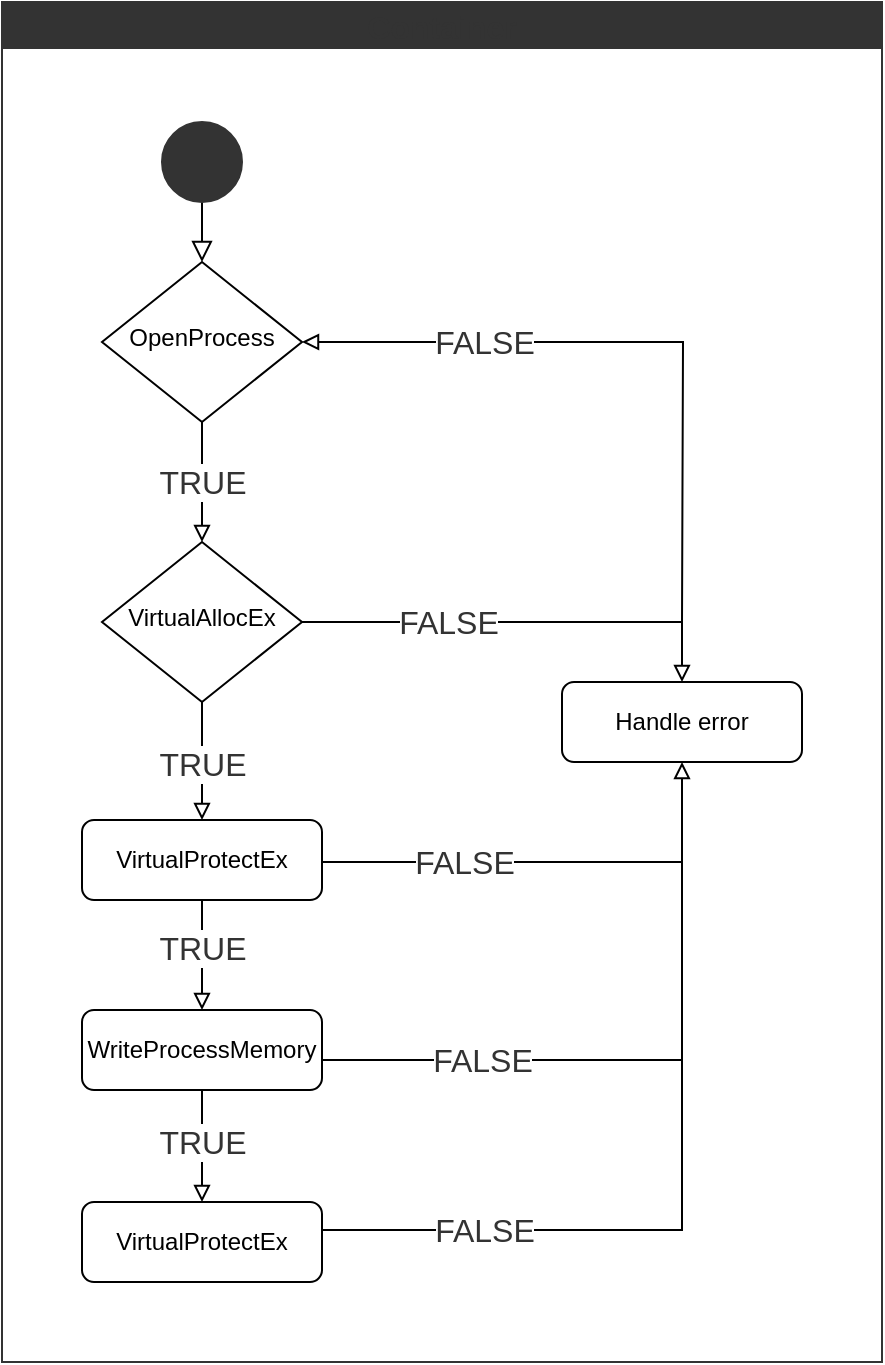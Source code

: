 <mxfile version="13.9.9" type="device"><diagram id="C5RBs43oDa-KdzZeNtuy" name="Page-1"><mxGraphModel dx="1185" dy="678" grid="1" gridSize="10" guides="1" tooltips="1" connect="1" arrows="1" fold="1" page="1" pageScale="1" pageWidth="827" pageHeight="1169" math="0" shadow="0"><root><mxCell id="WIyWlLk6GJQsqaUBKTNV-0"/><mxCell id="WIyWlLk6GJQsqaUBKTNV-1" parent="WIyWlLk6GJQsqaUBKTNV-0"/><mxCell id="WIyWlLk6GJQsqaUBKTNV-2" value="" style="rounded=0;html=1;jettySize=auto;orthogonalLoop=1;fontSize=11;endArrow=block;endFill=0;endSize=8;strokeWidth=1;shadow=0;labelBackgroundColor=none;edgeStyle=orthogonalEdgeStyle;exitX=0.5;exitY=1;exitDx=0;exitDy=0;" parent="WIyWlLk6GJQsqaUBKTNV-1" source="-G3xKFXNRVBdN6csnIHJ-7" target="WIyWlLk6GJQsqaUBKTNV-6" edge="1"><mxGeometry relative="1" as="geometry"><mxPoint x="140" y="120" as="sourcePoint"/><Array as="points"/></mxGeometry></mxCell><mxCell id="-G3xKFXNRVBdN6csnIHJ-11" style="edgeStyle=orthogonalEdgeStyle;rounded=0;orthogonalLoop=1;jettySize=auto;html=1;startArrow=block;startFill=0;endArrow=none;endFill=0;fontSize=16;fontColor=#333333;" edge="1" parent="WIyWlLk6GJQsqaUBKTNV-1" source="WIyWlLk6GJQsqaUBKTNV-6"><mxGeometry relative="1" as="geometry"><mxPoint x="380" y="330" as="targetPoint"/></mxGeometry></mxCell><mxCell id="-G3xKFXNRVBdN6csnIHJ-12" value="FALSE" style="edgeLabel;html=1;align=center;verticalAlign=middle;resizable=0;points=[];fontSize=16;fontColor=#333333;" vertex="1" connectable="0" parent="-G3xKFXNRVBdN6csnIHJ-11"><mxGeometry x="-0.167" y="-3" relative="1" as="geometry"><mxPoint x="-46.67" y="-3" as="offset"/></mxGeometry></mxCell><mxCell id="-G3xKFXNRVBdN6csnIHJ-15" style="edgeStyle=orthogonalEdgeStyle;rounded=0;orthogonalLoop=1;jettySize=auto;html=1;entryX=0.5;entryY=0;entryDx=0;entryDy=0;startArrow=none;startFill=0;endArrow=block;endFill=0;fontSize=16;fontColor=#333333;" edge="1" parent="WIyWlLk6GJQsqaUBKTNV-1" source="WIyWlLk6GJQsqaUBKTNV-6" target="WIyWlLk6GJQsqaUBKTNV-10"><mxGeometry relative="1" as="geometry"/></mxCell><mxCell id="-G3xKFXNRVBdN6csnIHJ-16" value="TRUE" style="edgeLabel;html=1;align=center;verticalAlign=middle;resizable=0;points=[];fontSize=16;fontColor=#333333;" vertex="1" connectable="0" parent="-G3xKFXNRVBdN6csnIHJ-15"><mxGeometry x="-0.217" relative="1" as="geometry"><mxPoint y="6.55" as="offset"/></mxGeometry></mxCell><mxCell id="WIyWlLk6GJQsqaUBKTNV-6" value="OpenProcess" style="rhombus;whiteSpace=wrap;html=1;shadow=0;fontFamily=Helvetica;fontSize=12;align=center;strokeWidth=1;spacing=6;spacingTop=-4;" parent="WIyWlLk6GJQsqaUBKTNV-1" vertex="1"><mxGeometry x="90" y="150" width="100" height="80" as="geometry"/></mxCell><mxCell id="-G3xKFXNRVBdN6csnIHJ-8" style="edgeStyle=orthogonalEdgeStyle;rounded=0;orthogonalLoop=1;jettySize=auto;html=1;fontSize=16;fontColor=#FFFFFF;endArrow=block;endFill=0;" edge="1" parent="WIyWlLk6GJQsqaUBKTNV-1" source="WIyWlLk6GJQsqaUBKTNV-10" target="WIyWlLk6GJQsqaUBKTNV-12"><mxGeometry relative="1" as="geometry"><Array as="points"><mxPoint x="380" y="330"/></Array></mxGeometry></mxCell><mxCell id="-G3xKFXNRVBdN6csnIHJ-10" value="FALSE" style="edgeLabel;html=1;align=center;verticalAlign=middle;resizable=0;points=[];fontSize=16;fontColor=#333333;" vertex="1" connectable="0" parent="-G3xKFXNRVBdN6csnIHJ-8"><mxGeometry x="-0.25" relative="1" as="geometry"><mxPoint x="-10.25" y="-0.03" as="offset"/></mxGeometry></mxCell><mxCell id="-G3xKFXNRVBdN6csnIHJ-17" style="edgeStyle=orthogonalEdgeStyle;rounded=0;orthogonalLoop=1;jettySize=auto;html=1;entryX=0.5;entryY=0;entryDx=0;entryDy=0;startArrow=none;startFill=0;endArrow=block;endFill=0;fontSize=16;fontColor=#333333;" edge="1" parent="WIyWlLk6GJQsqaUBKTNV-1" source="WIyWlLk6GJQsqaUBKTNV-10" target="WIyWlLk6GJQsqaUBKTNV-11"><mxGeometry relative="1" as="geometry"/></mxCell><mxCell id="-G3xKFXNRVBdN6csnIHJ-18" value="TRUE" style="edgeLabel;html=1;align=center;verticalAlign=middle;resizable=0;points=[];fontSize=16;fontColor=#333333;" vertex="1" connectable="0" parent="-G3xKFXNRVBdN6csnIHJ-17"><mxGeometry x="0.2" y="1" relative="1" as="geometry"><mxPoint x="-1" y="-5" as="offset"/></mxGeometry></mxCell><mxCell id="WIyWlLk6GJQsqaUBKTNV-10" value="VirtualAllocEx" style="rhombus;whiteSpace=wrap;html=1;shadow=0;fontFamily=Helvetica;fontSize=12;align=center;strokeWidth=1;spacing=6;spacingTop=-4;" parent="WIyWlLk6GJQsqaUBKTNV-1" vertex="1"><mxGeometry x="90" y="290" width="100" height="80" as="geometry"/></mxCell><mxCell id="-G3xKFXNRVBdN6csnIHJ-9" style="edgeStyle=orthogonalEdgeStyle;rounded=0;orthogonalLoop=1;jettySize=auto;html=1;fontSize=16;fontColor=#FFFFFF;endArrow=block;endFill=0;entryX=0.5;entryY=1;entryDx=0;entryDy=0;" edge="1" parent="WIyWlLk6GJQsqaUBKTNV-1" source="WIyWlLk6GJQsqaUBKTNV-11" target="WIyWlLk6GJQsqaUBKTNV-12"><mxGeometry relative="1" as="geometry"><mxPoint x="372" y="422" as="targetPoint"/><Array as="points"><mxPoint x="380" y="450"/></Array></mxGeometry></mxCell><mxCell id="-G3xKFXNRVBdN6csnIHJ-23" value="FALSE" style="edgeLabel;html=1;align=center;verticalAlign=middle;resizable=0;points=[];fontSize=16;fontColor=#333333;" vertex="1" connectable="0" parent="-G3xKFXNRVBdN6csnIHJ-9"><mxGeometry x="-0.543" y="1" relative="1" as="geometry"><mxPoint x="17.93" y="0.97" as="offset"/></mxGeometry></mxCell><mxCell id="-G3xKFXNRVBdN6csnIHJ-19" style="edgeStyle=orthogonalEdgeStyle;rounded=0;orthogonalLoop=1;jettySize=auto;html=1;entryX=0.5;entryY=0;entryDx=0;entryDy=0;startArrow=none;startFill=0;endArrow=block;endFill=0;fontSize=16;fontColor=#333333;" edge="1" parent="WIyWlLk6GJQsqaUBKTNV-1" source="WIyWlLk6GJQsqaUBKTNV-11" target="-G3xKFXNRVBdN6csnIHJ-14"><mxGeometry relative="1" as="geometry"/></mxCell><mxCell id="-G3xKFXNRVBdN6csnIHJ-20" value="TRUE" style="edgeLabel;html=1;align=center;verticalAlign=middle;resizable=0;points=[];fontSize=16;fontColor=#333333;" vertex="1" connectable="0" parent="-G3xKFXNRVBdN6csnIHJ-19"><mxGeometry x="-0.133" relative="1" as="geometry"><mxPoint as="offset"/></mxGeometry></mxCell><mxCell id="WIyWlLk6GJQsqaUBKTNV-11" value="VirtualProtectEx" style="rounded=1;whiteSpace=wrap;html=1;fontSize=12;glass=0;strokeWidth=1;shadow=0;" parent="WIyWlLk6GJQsqaUBKTNV-1" vertex="1"><mxGeometry x="80" y="429.03" width="120" height="40" as="geometry"/></mxCell><mxCell id="WIyWlLk6GJQsqaUBKTNV-12" value="Handle error" style="rounded=1;whiteSpace=wrap;html=1;fontSize=12;glass=0;strokeWidth=1;shadow=0;" parent="WIyWlLk6GJQsqaUBKTNV-1" vertex="1"><mxGeometry x="320" y="360" width="120" height="40" as="geometry"/></mxCell><mxCell id="-G3xKFXNRVBdN6csnIHJ-21" style="edgeStyle=orthogonalEdgeStyle;rounded=0;orthogonalLoop=1;jettySize=auto;html=1;startArrow=none;startFill=0;endArrow=none;endFill=0;fontSize=16;fontColor=#333333;" edge="1" parent="WIyWlLk6GJQsqaUBKTNV-1" source="-G3xKFXNRVBdN6csnIHJ-14"><mxGeometry relative="1" as="geometry"><mxPoint x="380" y="429.03" as="targetPoint"/><Array as="points"><mxPoint x="380" y="549.03"/><mxPoint x="380" y="449.03"/></Array></mxGeometry></mxCell><mxCell id="-G3xKFXNRVBdN6csnIHJ-22" value="FALSE" style="edgeLabel;html=1;align=center;verticalAlign=middle;resizable=0;points=[];fontSize=16;fontColor=#333333;" vertex="1" connectable="0" parent="-G3xKFXNRVBdN6csnIHJ-21"><mxGeometry x="0.78" y="-1" relative="1" as="geometry"><mxPoint x="-101.03" y="86.83" as="offset"/></mxGeometry></mxCell><mxCell id="-G3xKFXNRVBdN6csnIHJ-27" style="edgeStyle=orthogonalEdgeStyle;rounded=0;orthogonalLoop=1;jettySize=auto;html=1;entryX=0.5;entryY=0;entryDx=0;entryDy=0;startArrow=none;startFill=0;endArrow=block;endFill=0;fontSize=16;fontColor=#333333;" edge="1" parent="WIyWlLk6GJQsqaUBKTNV-1" source="-G3xKFXNRVBdN6csnIHJ-14" target="-G3xKFXNRVBdN6csnIHJ-24"><mxGeometry relative="1" as="geometry"/></mxCell><mxCell id="-G3xKFXNRVBdN6csnIHJ-28" value="TRUE" style="edgeLabel;html=1;align=center;verticalAlign=middle;resizable=0;points=[];fontSize=16;fontColor=#333333;" vertex="1" connectable="0" parent="-G3xKFXNRVBdN6csnIHJ-27"><mxGeometry x="-0.264" relative="1" as="geometry"><mxPoint y="5.31" as="offset"/></mxGeometry></mxCell><mxCell id="-G3xKFXNRVBdN6csnIHJ-14" value="WriteProcessMemory" style="rounded=1;whiteSpace=wrap;html=1;fontSize=12;glass=0;strokeWidth=1;shadow=0;" vertex="1" parent="WIyWlLk6GJQsqaUBKTNV-1"><mxGeometry x="80" y="524.03" width="120" height="40" as="geometry"/></mxCell><mxCell id="-G3xKFXNRVBdN6csnIHJ-25" style="edgeStyle=orthogonalEdgeStyle;rounded=0;orthogonalLoop=1;jettySize=auto;html=1;startArrow=none;startFill=0;endArrow=none;endFill=0;fontSize=16;fontColor=#333333;" edge="1" parent="WIyWlLk6GJQsqaUBKTNV-1" source="-G3xKFXNRVBdN6csnIHJ-24"><mxGeometry relative="1" as="geometry"><mxPoint x="380" y="530.03" as="targetPoint"/><Array as="points"><mxPoint x="380" y="634.03"/><mxPoint x="380" y="544.03"/></Array></mxGeometry></mxCell><mxCell id="-G3xKFXNRVBdN6csnIHJ-26" value="FALSE" style="edgeLabel;html=1;align=center;verticalAlign=middle;resizable=0;points=[];fontSize=16;fontColor=#333333;" vertex="1" connectable="0" parent="-G3xKFXNRVBdN6csnIHJ-25"><mxGeometry x="-0.477" y="2" relative="1" as="geometry"><mxPoint x="6" y="2" as="offset"/></mxGeometry></mxCell><mxCell id="-G3xKFXNRVBdN6csnIHJ-24" value="VirtualProtectEx" style="rounded=1;whiteSpace=wrap;html=1;fontSize=12;glass=0;strokeWidth=1;shadow=0;" vertex="1" parent="WIyWlLk6GJQsqaUBKTNV-1"><mxGeometry x="80" y="620.03" width="120" height="40" as="geometry"/></mxCell><mxCell id="-G3xKFXNRVBdN6csnIHJ-31" value="Container" style="swimlane;strokeColor=#333333;fillColor=#333333;fontSize=16;fontColor=#333333;align=center;" vertex="1" parent="WIyWlLk6GJQsqaUBKTNV-1"><mxGeometry x="40" y="20" width="440" height="680" as="geometry"/></mxCell><mxCell id="-G3xKFXNRVBdN6csnIHJ-7" value="" style="ellipse;whiteSpace=wrap;html=1;aspect=fixed;strokeColor=#333333;fillColor=#333333;fontSize=16;fontColor=#FFFFFF;align=center;" vertex="1" parent="-G3xKFXNRVBdN6csnIHJ-31"><mxGeometry x="80" y="60" width="40" height="40" as="geometry"/></mxCell></root></mxGraphModel></diagram></mxfile>